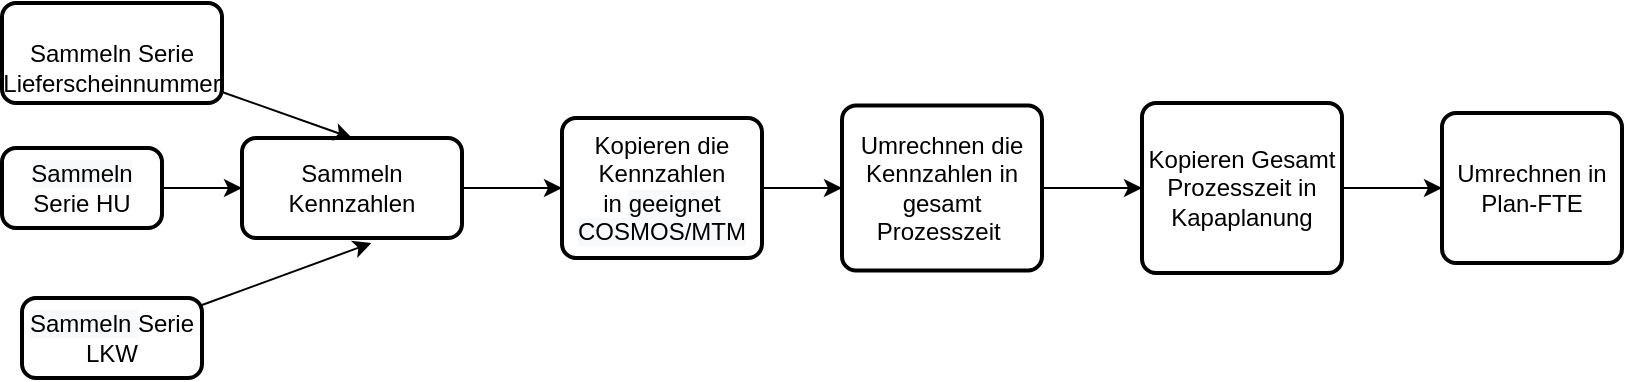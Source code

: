 <mxfile version="13.6.2" type="github">
  <diagram id="pmVqA4_8w3MGrxTZM_4p" name="Page-1">
    <mxGraphModel grid="1" dx="924" dy="541" gridSize="10" guides="1" tooltips="1" connect="1" arrows="1" fold="1" page="1" pageScale="1" pageWidth="827" pageHeight="1169" math="0" shadow="0">
      <root>
        <mxCell id="0" />
        <mxCell id="1" parent="0" />
        <mxCell id="6G9BHcsA6yj-WhviCnKq-5" parent="1" style="edgeStyle=orthogonalEdgeStyle;rounded=0;orthogonalLoop=1;jettySize=auto;html=1;" edge="1" source="6G9BHcsA6yj-WhviCnKq-1" target="6G9BHcsA6yj-WhviCnKq-4">
          <mxGeometry as="geometry" relative="1" />
        </mxCell>
        <mxCell id="6G9BHcsA6yj-WhviCnKq-1" value="Sammeln Kennzahlen" parent="1" style="rounded=1;whiteSpace=wrap;html=1;absoluteArcSize=1;arcSize=14;strokeWidth=2;" vertex="1">
          <mxGeometry as="geometry" y="160" x="140" width="110" height="50" />
        </mxCell>
        <mxCell id="6G9BHcsA6yj-WhviCnKq-7" parent="1" style="edgeStyle=orthogonalEdgeStyle;rounded=0;orthogonalLoop=1;jettySize=auto;html=1;" edge="1" source="6G9BHcsA6yj-WhviCnKq-2" target="6G9BHcsA6yj-WhviCnKq-3">
          <mxGeometry as="geometry" relative="1" />
        </mxCell>
        <mxCell id="6G9BHcsA6yj-WhviCnKq-2" value="Umrechnen die Kennzahlen in gesamt Prozesszeit&amp;nbsp;" parent="1" style="rounded=1;whiteSpace=wrap;html=1;absoluteArcSize=1;arcSize=14;strokeWidth=2;" vertex="1">
          <mxGeometry as="geometry" y="143.75" x="440" width="100" height="82.5" />
        </mxCell>
        <mxCell id="6G9BHcsA6yj-WhviCnKq-10" parent="1" style="edgeStyle=orthogonalEdgeStyle;rounded=0;orthogonalLoop=1;jettySize=auto;html=1;" edge="1" source="6G9BHcsA6yj-WhviCnKq-3" target="6G9BHcsA6yj-WhviCnKq-8">
          <mxGeometry as="geometry" relative="1" />
        </mxCell>
        <mxCell id="6G9BHcsA6yj-WhviCnKq-3" value="Kopieren Gesamt Prozesszeit in Kapaplanung" parent="1" style="rounded=1;whiteSpace=wrap;html=1;absoluteArcSize=1;arcSize=14;strokeWidth=2;" vertex="1">
          <mxGeometry as="geometry" y="142.5" x="590" width="100" height="85" />
        </mxCell>
        <mxCell id="6G9BHcsA6yj-WhviCnKq-6" parent="1" style="edgeStyle=orthogonalEdgeStyle;rounded=0;orthogonalLoop=1;jettySize=auto;html=1;" edge="1" source="6G9BHcsA6yj-WhviCnKq-4" target="6G9BHcsA6yj-WhviCnKq-2">
          <mxGeometry as="geometry" relative="1" />
        </mxCell>
        <mxCell id="6G9BHcsA6yj-WhviCnKq-4" value="Kopieren die Kennzahlen in&amp;nbsp;&lt;span style=&quot;font: 12px / 1.2 &amp;#34;helvetica&amp;#34; ; text-align: center ; color: rgb(0 , 0 , 0) ; text-transform: none ; text-indent: 0px ; letter-spacing: normal ; text-decoration: none ; word-spacing: 0px ; display: inline ; float: none ; overflow-wrap: normal ; background-color: rgb(248 , 249 , 250)&quot;&gt;geeignet COSMOS/MTM&lt;/span&gt;" parent="1" style="rounded=1;whiteSpace=wrap;html=1;absoluteArcSize=1;arcSize=14;strokeWidth=2;" vertex="1">
          <mxGeometry as="geometry" y="150" x="300" width="100" height="70" />
        </mxCell>
        <mxCell id="6G9BHcsA6yj-WhviCnKq-8" value="Umrechnen in Plan-FTE" parent="1" style="rounded=1;whiteSpace=wrap;html=1;absoluteArcSize=1;arcSize=14;strokeWidth=2;" vertex="1">
          <mxGeometry as="geometry" y="147.5" x="740" width="90" height="75" />
        </mxCell>
        <mxCell id="6G9BHcsA6yj-WhviCnKq-15" parent="1" style="rounded=0;orthogonalLoop=1;jettySize=auto;html=1;entryX=0;entryY=0.5;entryDx=0;entryDy=0;" edge="1" source="6G9BHcsA6yj-WhviCnKq-11" target="6G9BHcsA6yj-WhviCnKq-1">
          <mxGeometry as="geometry" relative="1" />
        </mxCell>
        <mxCell id="6G9BHcsA6yj-WhviCnKq-11" value="&lt;span style=&quot;font: 12px / 1.2 &amp;#34;helvetica&amp;#34; ; text-align: center ; color: rgb(0 , 0 , 0) ; text-transform: none ; text-indent: 0px ; letter-spacing: normal ; text-decoration: none ; word-spacing: 0px ; display: inline ; float: none ; overflow-wrap: normal ; background-color: rgb(248 , 249 , 250)&quot;&gt;Sammeln &lt;/span&gt;Serie HU" parent="1" style="rounded=1;whiteSpace=wrap;html=1;absoluteArcSize=1;arcSize=14;strokeWidth=2;" vertex="1">
          <mxGeometry as="geometry" y="165" x="20" width="80" height="40" />
        </mxCell>
        <mxCell id="6G9BHcsA6yj-WhviCnKq-18" parent="1" style="edgeStyle=none;rounded=0;orthogonalLoop=1;jettySize=auto;html=1;entryX=0.5;entryY=0;entryDx=0;entryDy=0;" edge="1" source="6G9BHcsA6yj-WhviCnKq-12" target="6G9BHcsA6yj-WhviCnKq-1">
          <mxGeometry as="geometry" relative="1" />
        </mxCell>
        <mxCell id="6G9BHcsA6yj-WhviCnKq-12" value="&lt;br&gt;Sammeln Serie&lt;br&gt;Lieferscheinnummer" parent="1" style="rounded=1;whiteSpace=wrap;html=1;absoluteArcSize=1;arcSize=14;strokeWidth=2;" vertex="1">
          <mxGeometry as="geometry" y="92.5" x="20" width="110" height="50" />
        </mxCell>
        <mxCell id="6G9BHcsA6yj-WhviCnKq-16" parent="1" style="rounded=0;orthogonalLoop=1;jettySize=auto;html=1;entryX=0.588;entryY=1.05;entryDx=0;entryDy=0;entryPerimeter=0;" edge="1" source="6G9BHcsA6yj-WhviCnKq-13" target="6G9BHcsA6yj-WhviCnKq-1">
          <mxGeometry as="geometry" relative="1" />
        </mxCell>
        <mxCell id="6G9BHcsA6yj-WhviCnKq-13" value="&lt;span style=&quot;font: 12px / 1.2 &amp;#34;helvetica&amp;#34; ; text-align: center ; color: rgb(0 , 0 , 0) ; text-transform: none ; text-indent: 0px ; letter-spacing: normal ; text-decoration: none ; word-spacing: 0px ; display: inline ; float: none ; overflow-wrap: normal ; background-color: rgb(248 , 249 , 250)&quot;&gt;Sammeln &lt;/span&gt;Serie LKW" parent="1" style="rounded=1;whiteSpace=wrap;html=1;absoluteArcSize=1;arcSize=14;strokeWidth=2;" vertex="1">
          <mxGeometry as="geometry" y="240" x="30" width="90" height="40" />
        </mxCell>
      </root>
    </mxGraphModel>
  </diagram>
</mxfile>
